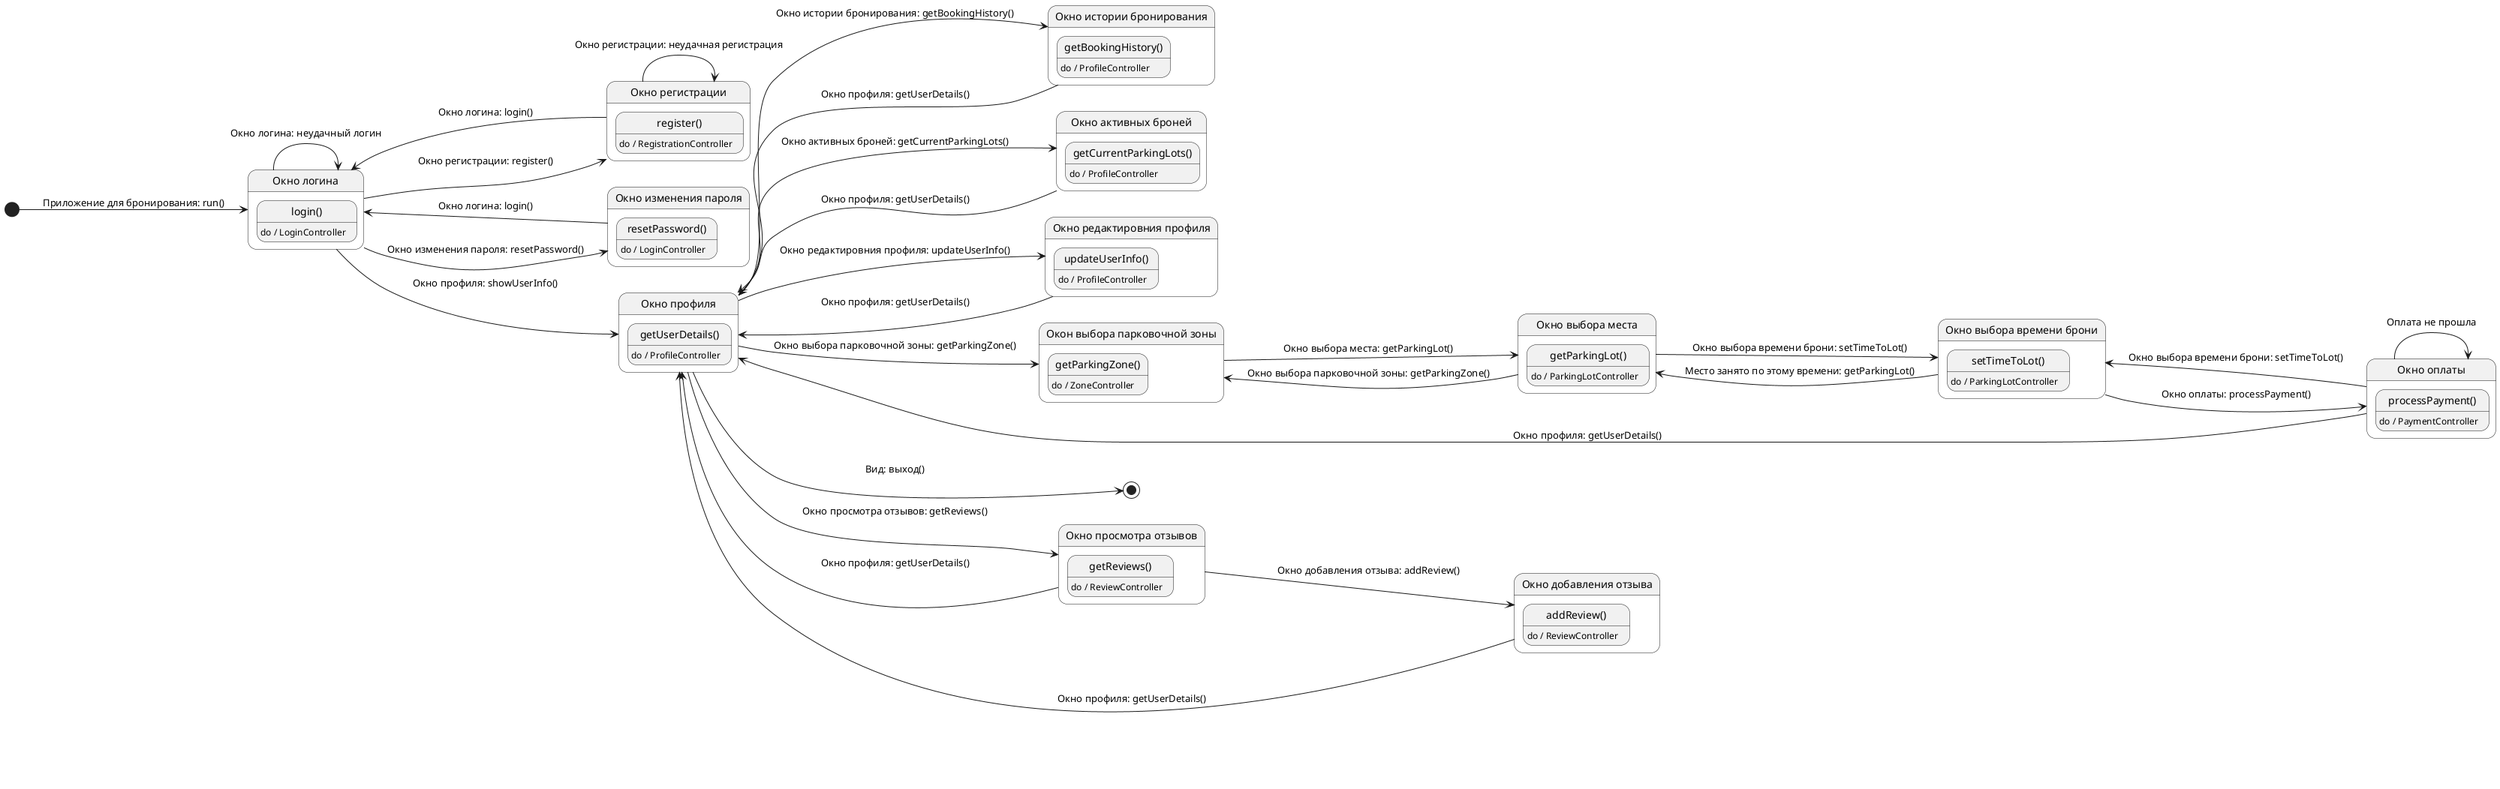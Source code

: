 @startuml

left to right direction

state "Окно логина"       as login    {
    "login()": do / LoginController
}

state "Окно регистрации"       as registration    {
    "register()": do / RegistrationController
}

state "Окно изменения пароля"       as resetPassword    {
    "resetPassword()": do / LoginController
}

state "Окно профиля" as mainWindow {
    "getUserDetails()": do / ProfileController
}

state "Окно истории бронирования" as bookingHistory{
        "getBookingHistory()": do / ProfileController
}

state "Окно активных броней" as activeLots{
       "getCurrentParkingLots()": do / ProfileController
}

state "Окно редактировния профиля" as profileChange{
    "updateUserInfo()": do / ProfileController
}

state "Окон выбора парковочной зоны" as zone{
    "getParkingZone()": do / ZoneController
}

state "Окно выбора места" as parkingLot{
    "getParkingLot()": do / ParkingLotController
}

state "Окно выбора времени брони" as lotTime{
    "setTimeToLot()": do / ParkingLotController
}

state "Окно оплаты" as payment {
    "processPayment()": do / PaymentController
}

state  "Окно просмотра отзывов" as review {
    "getReviews()": do / ReviewController
}

state "Окно добавления отзыва" as addReview {
    "addReview()": do / ReviewController
}





[*] --> login: Приложение для бронирования: run()
login --> login: Окно логина: неудачный логин
login --> registration: Окно регистрации: register()
login --> resetPassword: Окно изменения пароля: resetPassword()
login --> mainWindow: Окно профиля: showUserInfo()

registration --> registration: Окно регистрации: неудачная регистрация
registration --> login: Окно логина: login()

resetPassword --> login: Окно логина: login()

mainWindow --> bookingHistory: Окно истории бронирования: getBookingHistory()
bookingHistory --> mainWindow: Окно профиля: getUserDetails()

mainWindow --> activeLots: Окно активных броней: getCurrentParkingLots()
activeLots --> mainWindow: Окно профиля: getUserDetails()

mainWindow --> profileChange: Окно редактировния профиля: updateUserInfo()
profileChange --> mainWindow: Окно профиля: getUserDetails()

mainWindow --> zone: Окно выбора парковочной зоны: getParkingZone()

zone --> parkingLot: Окно выбора места: getParkingLot()
parkingLot --> zone: Окно выбора парковочной зоны: getParkingZone()

parkingLot --> lotTime: Окно выбора времени брони: setTimeToLot()

lotTime --> parkingLot: Место занято по этому времени: getParkingLot()

lotTime --> payment: Окно оплаты: processPayment()

payment --> payment: Оплата не прошла

payment --> mainWindow: Окно профиля: getUserDetails()
payment --> lotTime: Окно выбора времени брони: setTimeToLot()

mainWindow --> review: Окно просмотра отзывов: getReviews()
review --> mainWindow: Окно профиля: getUserDetails()

review --> addReview: Окно добавления отзыва: addReview()
addReview --> mainWindow: Окно профиля: getUserDetails()

mainWindow --> [*]: Вид: выход()

@enduml